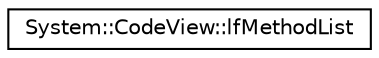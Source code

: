 digraph G
{
  edge [fontname="Helvetica",fontsize="10",labelfontname="Helvetica",labelfontsize="10"];
  node [fontname="Helvetica",fontsize="10",shape=record];
  rankdir="LR";
  Node1 [label="System::CodeView::lfMethodList",height=0.2,width=0.4,color="black", fillcolor="white", style="filled",URL="$struct_system_1_1_code_view_1_1lf_method_list.html"];
}
